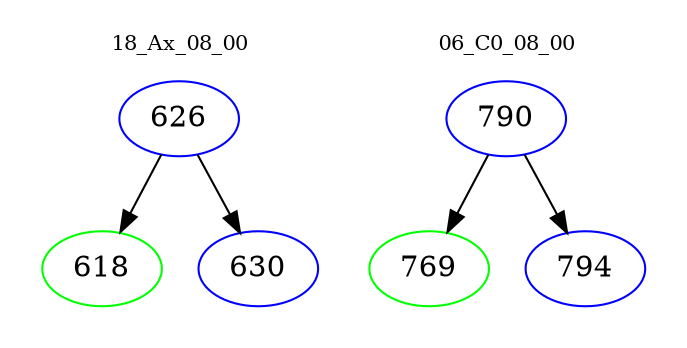 digraph{
subgraph cluster_0 {
color = white
label = "18_Ax_08_00";
fontsize=10;
T0_626 [label="626", color="blue"]
T0_626 -> T0_618 [color="black"]
T0_618 [label="618", color="green"]
T0_626 -> T0_630 [color="black"]
T0_630 [label="630", color="blue"]
}
subgraph cluster_1 {
color = white
label = "06_C0_08_00";
fontsize=10;
T1_790 [label="790", color="blue"]
T1_790 -> T1_769 [color="black"]
T1_769 [label="769", color="green"]
T1_790 -> T1_794 [color="black"]
T1_794 [label="794", color="blue"]
}
}
